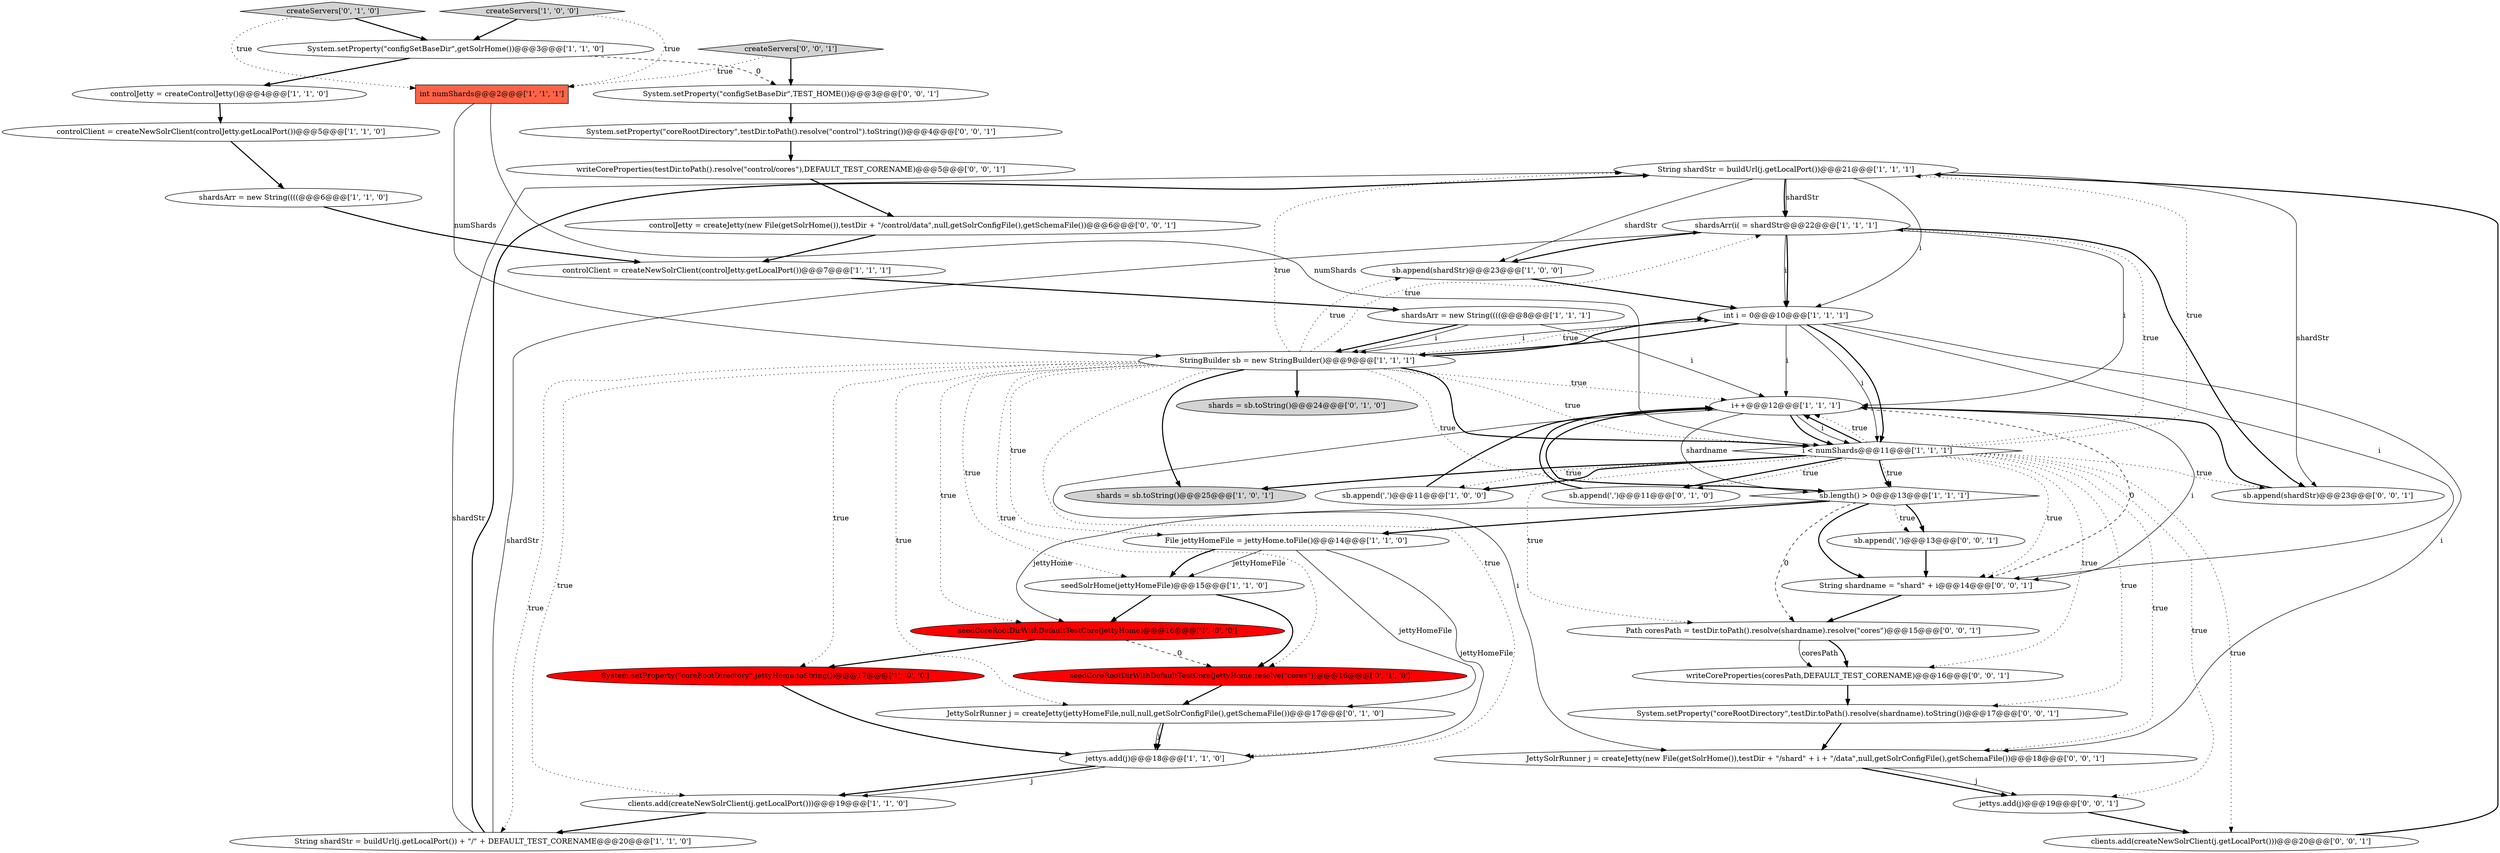 digraph {
22 [style = filled, label = "String shardStr = buildUrl(j.getLocalPort())@@@21@@@['1', '1', '1']", fillcolor = white, shape = ellipse image = "AAA0AAABBB1BBB"];
10 [style = filled, label = "createServers['1', '0', '0']", fillcolor = lightgray, shape = diamond image = "AAA0AAABBB1BBB"];
19 [style = filled, label = "clients.add(createNewSolrClient(j.getLocalPort()))@@@19@@@['1', '1', '0']", fillcolor = white, shape = ellipse image = "AAA0AAABBB1BBB"];
36 [style = filled, label = "System.setProperty(\"configSetBaseDir\",TEST_HOME())@@@3@@@['0', '0', '1']", fillcolor = white, shape = ellipse image = "AAA0AAABBB3BBB"];
38 [style = filled, label = "JettySolrRunner j = createJetty(new File(getSolrHome()),testDir + \"/shard\" + i + \"/data\",null,getSolrConfigFile(),getSchemaFile())@@@18@@@['0', '0', '1']", fillcolor = white, shape = ellipse image = "AAA0AAABBB3BBB"];
28 [style = filled, label = "seedCoreRootDirWithDefaultTestCore(jettyHome.resolve(\"cores\"))@@@16@@@['0', '1', '0']", fillcolor = red, shape = ellipse image = "AAA1AAABBB2BBB"];
42 [style = filled, label = "jettys.add(j)@@@19@@@['0', '0', '1']", fillcolor = white, shape = ellipse image = "AAA0AAABBB3BBB"];
33 [style = filled, label = "clients.add(createNewSolrClient(j.getLocalPort()))@@@20@@@['0', '0', '1']", fillcolor = white, shape = ellipse image = "AAA0AAABBB3BBB"];
39 [style = filled, label = "System.setProperty(\"coreRootDirectory\",testDir.toPath().resolve(\"control\").toString())@@@4@@@['0', '0', '1']", fillcolor = white, shape = ellipse image = "AAA0AAABBB3BBB"];
1 [style = filled, label = "controlJetty = createControlJetty()@@@4@@@['1', '1', '0']", fillcolor = white, shape = ellipse image = "AAA0AAABBB1BBB"];
26 [style = filled, label = "createServers['0', '1', '0']", fillcolor = lightgray, shape = diamond image = "AAA0AAABBB2BBB"];
14 [style = filled, label = "controlClient = createNewSolrClient(controlJetty.getLocalPort())@@@7@@@['1', '1', '1']", fillcolor = white, shape = ellipse image = "AAA0AAABBB1BBB"];
43 [style = filled, label = "Path coresPath = testDir.toPath().resolve(shardname).resolve(\"cores\")@@@15@@@['0', '0', '1']", fillcolor = white, shape = ellipse image = "AAA0AAABBB3BBB"];
20 [style = filled, label = "shards = sb.toString()@@@25@@@['1', '0', '1']", fillcolor = lightgray, shape = ellipse image = "AAA0AAABBB1BBB"];
32 [style = filled, label = "String shardname = \"shard\" + i@@@14@@@['0', '0', '1']", fillcolor = white, shape = ellipse image = "AAA0AAABBB3BBB"];
34 [style = filled, label = "writeCoreProperties(coresPath,DEFAULT_TEST_CORENAME)@@@16@@@['0', '0', '1']", fillcolor = white, shape = ellipse image = "AAA0AAABBB3BBB"];
41 [style = filled, label = "System.setProperty(\"coreRootDirectory\",testDir.toPath().resolve(shardname).toString())@@@17@@@['0', '0', '1']", fillcolor = white, shape = ellipse image = "AAA0AAABBB3BBB"];
13 [style = filled, label = "i++@@@12@@@['1', '1', '1']", fillcolor = white, shape = ellipse image = "AAA0AAABBB1BBB"];
35 [style = filled, label = "createServers['0', '0', '1']", fillcolor = lightgray, shape = diamond image = "AAA0AAABBB3BBB"];
7 [style = filled, label = "shardsArr(i( = shardStr@@@22@@@['1', '1', '1']", fillcolor = white, shape = ellipse image = "AAA0AAABBB1BBB"];
29 [style = filled, label = "shards = sb.toString()@@@24@@@['0', '1', '0']", fillcolor = lightgray, shape = ellipse image = "AAA0AAABBB2BBB"];
6 [style = filled, label = "System.setProperty(\"coreRootDirectory\",jettyHome.toString())@@@17@@@['1', '0', '0']", fillcolor = red, shape = ellipse image = "AAA1AAABBB1BBB"];
18 [style = filled, label = "StringBuilder sb = new StringBuilder()@@@9@@@['1', '1', '1']", fillcolor = white, shape = ellipse image = "AAA0AAABBB1BBB"];
2 [style = filled, label = "shardsArr = new String((((@@@8@@@['1', '1', '1']", fillcolor = white, shape = ellipse image = "AAA0AAABBB1BBB"];
40 [style = filled, label = "sb.append(shardStr)@@@23@@@['0', '0', '1']", fillcolor = white, shape = ellipse image = "AAA0AAABBB3BBB"];
21 [style = filled, label = "int numShards@@@2@@@['1', '1', '1']", fillcolor = tomato, shape = box image = "AAA0AAABBB1BBB"];
37 [style = filled, label = "controlJetty = createJetty(new File(getSolrHome()),testDir + \"/control/data\",null,getSolrConfigFile(),getSchemaFile())@@@6@@@['0', '0', '1']", fillcolor = white, shape = ellipse image = "AAA0AAABBB3BBB"];
8 [style = filled, label = "String shardStr = buildUrl(j.getLocalPort()) + \"/\" + DEFAULT_TEST_CORENAME@@@20@@@['1', '1', '0']", fillcolor = white, shape = ellipse image = "AAA0AAABBB1BBB"];
5 [style = filled, label = "File jettyHomeFile = jettyHome.toFile()@@@14@@@['1', '1', '0']", fillcolor = white, shape = ellipse image = "AAA0AAABBB1BBB"];
0 [style = filled, label = "System.setProperty(\"configSetBaseDir\",getSolrHome())@@@3@@@['1', '1', '0']", fillcolor = white, shape = ellipse image = "AAA0AAABBB1BBB"];
23 [style = filled, label = "seedSolrHome(jettyHomeFile)@@@15@@@['1', '1', '0']", fillcolor = white, shape = ellipse image = "AAA0AAABBB1BBB"];
16 [style = filled, label = "seedCoreRootDirWithDefaultTestCore(jettyHome)@@@16@@@['1', '0', '0']", fillcolor = red, shape = ellipse image = "AAA1AAABBB1BBB"];
31 [style = filled, label = "sb.append(',')@@@13@@@['0', '0', '1']", fillcolor = white, shape = ellipse image = "AAA0AAABBB3BBB"];
15 [style = filled, label = "sb.length() > 0@@@13@@@['1', '1', '1']", fillcolor = white, shape = diamond image = "AAA0AAABBB1BBB"];
9 [style = filled, label = "sb.append(',')@@@11@@@['1', '0', '0']", fillcolor = white, shape = ellipse image = "AAA0AAABBB1BBB"];
11 [style = filled, label = "i < numShards@@@11@@@['1', '1', '1']", fillcolor = white, shape = diamond image = "AAA0AAABBB1BBB"];
24 [style = filled, label = "jettys.add(j)@@@18@@@['1', '1', '0']", fillcolor = white, shape = ellipse image = "AAA0AAABBB1BBB"];
12 [style = filled, label = "shardsArr = new String((((@@@6@@@['1', '1', '0']", fillcolor = white, shape = ellipse image = "AAA0AAABBB1BBB"];
25 [style = filled, label = "sb.append(',')@@@11@@@['0', '1', '0']", fillcolor = white, shape = ellipse image = "AAA0AAABBB2BBB"];
4 [style = filled, label = "controlClient = createNewSolrClient(controlJetty.getLocalPort())@@@5@@@['1', '1', '0']", fillcolor = white, shape = ellipse image = "AAA0AAABBB1BBB"];
3 [style = filled, label = "sb.append(shardStr)@@@23@@@['1', '0', '0']", fillcolor = white, shape = ellipse image = "AAA0AAABBB1BBB"];
27 [style = filled, label = "JettySolrRunner j = createJetty(jettyHomeFile,null,null,getSolrConfigFile(),getSchemaFile())@@@17@@@['0', '1', '0']", fillcolor = white, shape = ellipse image = "AAA0AAABBB2BBB"];
30 [style = filled, label = "writeCoreProperties(testDir.toPath().resolve(\"control/cores\"),DEFAULT_TEST_CORENAME)@@@5@@@['0', '0', '1']", fillcolor = white, shape = ellipse image = "AAA0AAABBB3BBB"];
17 [style = filled, label = "int i = 0@@@10@@@['1', '1', '1']", fillcolor = white, shape = ellipse image = "AAA0AAABBB1BBB"];
11->41 [style = dotted, label="true"];
15->31 [style = dotted, label="true"];
18->15 [style = dotted, label="true"];
21->11 [style = solid, label="numShards"];
22->7 [style = solid, label="shardStr"];
11->40 [style = dotted, label="true"];
11->9 [style = bold, label=""];
40->13 [style = bold, label=""];
38->42 [style = bold, label=""];
7->13 [style = solid, label="i"];
23->28 [style = bold, label=""];
11->34 [style = dotted, label="true"];
7->17 [style = solid, label="i"];
8->22 [style = solid, label="shardStr"];
11->43 [style = dotted, label="true"];
11->13 [style = bold, label=""];
18->3 [style = dotted, label="true"];
17->32 [style = solid, label="i"];
0->36 [style = dashed, label="0"];
11->15 [style = dotted, label="true"];
16->28 [style = dashed, label="0"];
11->25 [style = bold, label=""];
18->13 [style = dotted, label="true"];
22->3 [style = solid, label="shardStr"];
18->23 [style = dotted, label="true"];
11->7 [style = dotted, label="true"];
11->33 [style = dotted, label="true"];
1->4 [style = bold, label=""];
24->19 [style = bold, label=""];
5->23 [style = bold, label=""];
13->32 [style = solid, label="i"];
18->16 [style = dotted, label="true"];
16->6 [style = bold, label=""];
17->11 [style = solid, label="i"];
18->11 [style = bold, label=""];
2->18 [style = bold, label=""];
35->21 [style = dotted, label="true"];
18->8 [style = dotted, label="true"];
11->13 [style = dotted, label="true"];
13->11 [style = bold, label=""];
22->7 [style = bold, label=""];
8->22 [style = bold, label=""];
18->6 [style = dotted, label="true"];
13->32 [style = dashed, label="0"];
18->20 [style = bold, label=""];
26->0 [style = bold, label=""];
18->11 [style = dotted, label="true"];
15->31 [style = bold, label=""];
10->0 [style = bold, label=""];
12->14 [style = bold, label=""];
41->38 [style = bold, label=""];
18->5 [style = dotted, label="true"];
13->15 [style = bold, label=""];
18->17 [style = dotted, label="true"];
5->24 [style = solid, label="jettyHomeFile"];
43->34 [style = bold, label=""];
18->27 [style = dotted, label="true"];
11->38 [style = dotted, label="true"];
7->17 [style = bold, label=""];
18->7 [style = dotted, label="true"];
31->32 [style = bold, label=""];
21->18 [style = solid, label="numShards"];
18->24 [style = dotted, label="true"];
18->19 [style = dotted, label="true"];
15->43 [style = dashed, label="0"];
6->24 [style = bold, label=""];
2->13 [style = solid, label="i"];
11->9 [style = dotted, label="true"];
2->18 [style = solid, label="i"];
13->38 [style = solid, label="i"];
36->39 [style = bold, label=""];
43->34 [style = solid, label="coresPath"];
38->42 [style = solid, label="j"];
17->13 [style = solid, label="i"];
5->23 [style = solid, label="jettyHomeFile"];
0->1 [style = bold, label=""];
5->27 [style = solid, label="jettyHomeFile"];
4->12 [style = bold, label=""];
3->17 [style = bold, label=""];
27->24 [style = bold, label=""];
14->2 [style = bold, label=""];
7->40 [style = bold, label=""];
33->22 [style = bold, label=""];
22->17 [style = solid, label="i"];
18->22 [style = dotted, label="true"];
8->7 [style = solid, label="shardStr"];
11->20 [style = bold, label=""];
11->32 [style = dotted, label="true"];
23->16 [style = bold, label=""];
13->15 [style = solid, label="shardname"];
25->13 [style = bold, label=""];
18->17 [style = bold, label=""];
42->33 [style = bold, label=""];
34->41 [style = bold, label=""];
30->37 [style = bold, label=""];
32->43 [style = bold, label=""];
27->24 [style = solid, label="j"];
11->22 [style = dotted, label="true"];
11->42 [style = dotted, label="true"];
22->40 [style = solid, label="shardStr"];
15->5 [style = bold, label=""];
17->18 [style = solid, label="i"];
19->8 [style = bold, label=""];
7->3 [style = bold, label=""];
11->15 [style = bold, label=""];
39->30 [style = bold, label=""];
37->14 [style = bold, label=""];
18->29 [style = bold, label=""];
13->11 [style = solid, label="i"];
11->25 [style = dotted, label="true"];
26->21 [style = dotted, label="true"];
18->28 [style = dotted, label="true"];
15->16 [style = solid, label="jettyHome"];
17->38 [style = solid, label="i"];
28->27 [style = bold, label=""];
35->36 [style = bold, label=""];
15->32 [style = bold, label=""];
10->21 [style = dotted, label="true"];
17->18 [style = bold, label=""];
24->19 [style = solid, label="j"];
9->13 [style = bold, label=""];
17->11 [style = bold, label=""];
}
